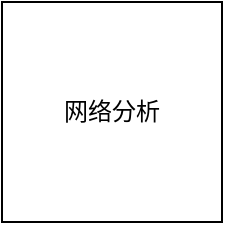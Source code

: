 <mxfile version="24.6.2" type="device">
  <diagram name="第 1 页" id="DqQ0XxW-qs2kOgKan0tj">
    <mxGraphModel dx="704" dy="400" grid="1" gridSize="10" guides="1" tooltips="1" connect="1" arrows="1" fold="1" page="1" pageScale="1" pageWidth="1920" pageHeight="1200" math="0" shadow="0">
      <root>
        <mxCell id="0" />
        <mxCell id="1" parent="0" />
        <mxCell id="dT6yzqBDpKPo6WeQEByV-2" value="网络分析" style="rounded=0;whiteSpace=wrap;html=1;" vertex="1" parent="1">
          <mxGeometry x="300" y="110" width="110" height="110" as="geometry" />
        </mxCell>
      </root>
    </mxGraphModel>
  </diagram>
</mxfile>
